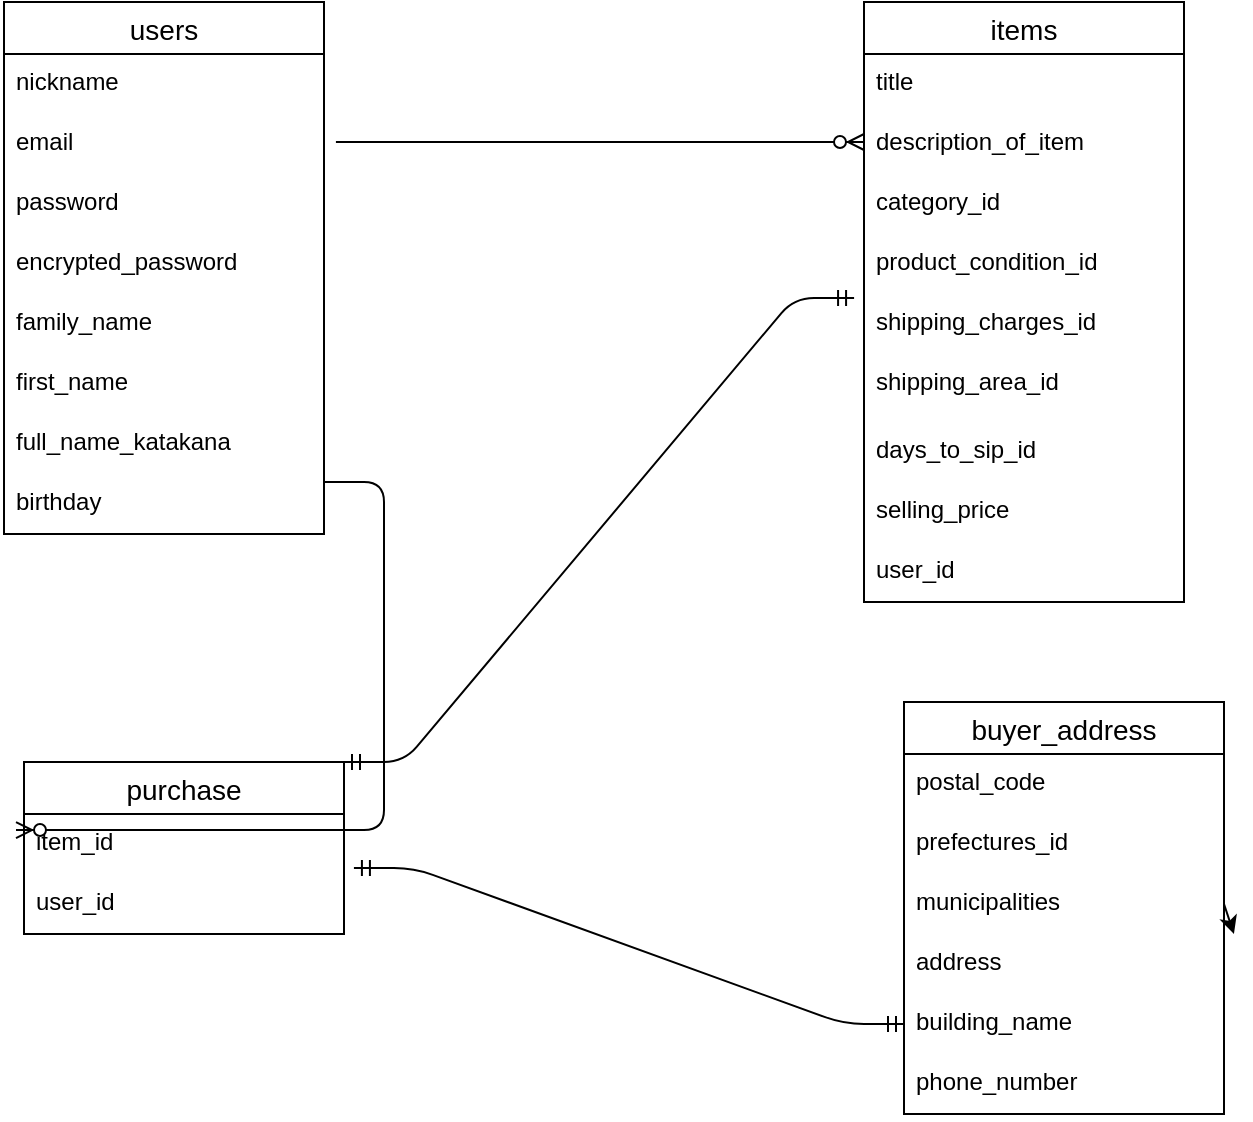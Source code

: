 <mxfile version="13.6.5" pages="2">
    <diagram id="2MqxQze_lYjrvM37FgaJ" name="ページ1">
        <mxGraphModel dx="894" dy="573" grid="1" gridSize="10" guides="1" tooltips="1" connect="1" arrows="1" fold="1" page="1" pageScale="1" pageWidth="827" pageHeight="1169" math="0" shadow="0">
            <root>
                <mxCell id="0"/>
                <mxCell id="1" parent="0"/>
                <mxCell id="28" value="" style="fontSize=12;html=1;endArrow=ERzeroToMany;endFill=1;exitX=0.922;exitY=0;exitDx=0;exitDy=0;exitPerimeter=0;" edge="1" parent="1">
                    <mxGeometry width="100" height="100" relative="1" as="geometry">
                        <mxPoint x="245.96" y="160" as="sourcePoint"/>
                        <mxPoint x="510" y="160" as="targetPoint"/>
                    </mxGeometry>
                </mxCell>
                <mxCell id="41" value="users" style="swimlane;fontStyle=0;childLayout=stackLayout;horizontal=1;startSize=26;horizontalStack=0;resizeParent=1;resizeParentMax=0;resizeLast=0;collapsible=1;marginBottom=0;align=center;fontSize=14;" vertex="1" parent="1">
                    <mxGeometry x="80" y="90" width="160" height="266" as="geometry"/>
                </mxCell>
                <mxCell id="42" value="nickname" style="text;strokeColor=none;fillColor=none;spacingLeft=4;spacingRight=4;overflow=hidden;rotatable=0;points=[[0,0.5],[1,0.5]];portConstraint=eastwest;fontSize=12;" vertex="1" parent="41">
                    <mxGeometry y="26" width="160" height="30" as="geometry"/>
                </mxCell>
                <mxCell id="43" value="email" style="text;strokeColor=none;fillColor=none;spacingLeft=4;spacingRight=4;overflow=hidden;rotatable=0;points=[[0,0.5],[1,0.5]];portConstraint=eastwest;fontSize=12;" vertex="1" parent="41">
                    <mxGeometry y="56" width="160" height="30" as="geometry"/>
                </mxCell>
                <mxCell id="44" value="password" style="text;strokeColor=none;fillColor=none;spacingLeft=4;spacingRight=4;overflow=hidden;rotatable=0;points=[[0,0.5],[1,0.5]];portConstraint=eastwest;fontSize=12;" vertex="1" parent="41">
                    <mxGeometry y="86" width="160" height="30" as="geometry"/>
                </mxCell>
                <mxCell id="lTR8VRof1hblGznvafSS-89" value="encrypted_password" style="text;strokeColor=none;fillColor=none;spacingLeft=4;spacingRight=4;overflow=hidden;rotatable=0;points=[[0,0.5],[1,0.5]];portConstraint=eastwest;fontSize=12;" vertex="1" parent="41">
                    <mxGeometry y="116" width="160" height="30" as="geometry"/>
                </mxCell>
                <mxCell id="lTR8VRof1hblGznvafSS-91" value="family_name" style="text;strokeColor=none;fillColor=none;spacingLeft=4;spacingRight=4;overflow=hidden;rotatable=0;points=[[0,0.5],[1,0.5]];portConstraint=eastwest;fontSize=12;" vertex="1" parent="41">
                    <mxGeometry y="146" width="160" height="30" as="geometry"/>
                </mxCell>
                <mxCell id="lTR8VRof1hblGznvafSS-92" value="first_name" style="text;strokeColor=none;fillColor=none;spacingLeft=4;spacingRight=4;overflow=hidden;rotatable=0;points=[[0,0.5],[1,0.5]];portConstraint=eastwest;fontSize=12;" vertex="1" parent="41">
                    <mxGeometry y="176" width="160" height="30" as="geometry"/>
                </mxCell>
                <mxCell id="lTR8VRof1hblGznvafSS-61" value="full_name_katakana" style="text;strokeColor=none;fillColor=none;spacingLeft=4;spacingRight=4;overflow=hidden;rotatable=0;points=[[0,0.5],[1,0.5]];portConstraint=eastwest;fontSize=12;" vertex="1" parent="41">
                    <mxGeometry y="206" width="160" height="30" as="geometry"/>
                </mxCell>
                <mxCell id="lTR8VRof1hblGznvafSS-90" value="birthday" style="text;strokeColor=none;fillColor=none;spacingLeft=4;spacingRight=4;overflow=hidden;rotatable=0;points=[[0,0.5],[1,0.5]];portConstraint=eastwest;fontSize=12;" vertex="1" parent="41">
                    <mxGeometry y="236" width="160" height="30" as="geometry"/>
                </mxCell>
                <mxCell id="45" value="items" style="swimlane;fontStyle=0;childLayout=stackLayout;horizontal=1;startSize=26;horizontalStack=0;resizeParent=1;resizeParentMax=0;resizeLast=0;collapsible=1;marginBottom=0;align=center;fontSize=14;" vertex="1" parent="1">
                    <mxGeometry x="510" y="90" width="160" height="300" as="geometry"/>
                </mxCell>
                <mxCell id="46" value="title" style="text;strokeColor=none;fillColor=none;spacingLeft=4;spacingRight=4;overflow=hidden;rotatable=0;points=[[0,0.5],[1,0.5]];portConstraint=eastwest;fontSize=12;" vertex="1" parent="45">
                    <mxGeometry y="26" width="160" height="30" as="geometry"/>
                </mxCell>
                <mxCell id="lTR8VRof1hblGznvafSS-76" value="description_of_item" style="text;strokeColor=none;fillColor=none;spacingLeft=4;spacingRight=4;overflow=hidden;rotatable=0;points=[[0,0.5],[1,0.5]];portConstraint=eastwest;fontSize=12;" vertex="1" parent="45">
                    <mxGeometry y="56" width="160" height="30" as="geometry"/>
                </mxCell>
                <mxCell id="lTR8VRof1hblGznvafSS-77" value="category_id" style="text;strokeColor=none;fillColor=none;spacingLeft=4;spacingRight=4;overflow=hidden;rotatable=0;points=[[0,0.5],[1,0.5]];portConstraint=eastwest;fontSize=12;" vertex="1" parent="45">
                    <mxGeometry y="86" width="160" height="30" as="geometry"/>
                </mxCell>
                <mxCell id="47" value="product_condition_id" style="text;strokeColor=none;fillColor=none;spacingLeft=4;spacingRight=4;overflow=hidden;rotatable=0;points=[[0,0.5],[1,0.5]];portConstraint=eastwest;fontSize=12;" vertex="1" parent="45">
                    <mxGeometry y="116" width="160" height="30" as="geometry"/>
                </mxCell>
                <mxCell id="lTR8VRof1hblGznvafSS-81" value="shipping_charges_id" style="text;strokeColor=none;fillColor=none;spacingLeft=4;spacingRight=4;overflow=hidden;rotatable=0;points=[[0,0.5],[1,0.5]];portConstraint=eastwest;fontSize=12;" vertex="1" parent="45">
                    <mxGeometry y="146" width="160" height="30" as="geometry"/>
                </mxCell>
                <mxCell id="lTR8VRof1hblGznvafSS-83" value="shipping_area_id" style="text;strokeColor=none;fillColor=none;spacingLeft=4;spacingRight=4;overflow=hidden;rotatable=0;points=[[0,0.5],[1,0.5]];portConstraint=eastwest;fontSize=12;" vertex="1" parent="45">
                    <mxGeometry y="176" width="160" height="34" as="geometry"/>
                </mxCell>
                <mxCell id="lTR8VRof1hblGznvafSS-84" value="days_to_sip_id" style="text;strokeColor=none;fillColor=none;spacingLeft=4;spacingRight=4;overflow=hidden;rotatable=0;points=[[0,0.5],[1,0.5]];portConstraint=eastwest;fontSize=12;" vertex="1" parent="45">
                    <mxGeometry y="210" width="160" height="30" as="geometry"/>
                </mxCell>
                <mxCell id="lTR8VRof1hblGznvafSS-85" value="selling_price" style="text;strokeColor=none;fillColor=none;spacingLeft=4;spacingRight=4;overflow=hidden;rotatable=0;points=[[0,0.5],[1,0.5]];portConstraint=eastwest;fontSize=12;" vertex="1" parent="45">
                    <mxGeometry y="240" width="160" height="30" as="geometry"/>
                </mxCell>
                <mxCell id="48" value="user_id&#10;" style="text;strokeColor=none;fillColor=none;spacingLeft=4;spacingRight=4;overflow=hidden;rotatable=0;points=[[0,0.5],[1,0.5]];portConstraint=eastwest;fontSize=12;" vertex="1" parent="45">
                    <mxGeometry y="270" width="160" height="30" as="geometry"/>
                </mxCell>
                <mxCell id="lTR8VRof1hblGznvafSS-67" value="" style="edgeStyle=entityRelationEdgeStyle;fontSize=12;html=1;endArrow=ERmandOne;startArrow=ERmandOne;exitX=1.031;exitY=-0.1;exitDx=0;exitDy=0;exitPerimeter=0;entryX=0;entryY=0.5;entryDx=0;entryDy=0;" edge="1" parent="1" source="lTR8VRof1hblGznvafSS-50" target="lTR8VRof1hblGznvafSS-59">
                    <mxGeometry width="100" height="100" relative="1" as="geometry">
                        <mxPoint x="340" y="448" as="sourcePoint"/>
                        <mxPoint x="440" y="348" as="targetPoint"/>
                    </mxGeometry>
                </mxCell>
                <mxCell id="lTR8VRof1hblGznvafSS-49" value="purchase" style="swimlane;fontStyle=0;childLayout=stackLayout;horizontal=1;startSize=26;horizontalStack=0;resizeParent=1;resizeParentMax=0;resizeLast=0;collapsible=1;marginBottom=0;align=center;fontSize=14;" vertex="1" parent="1">
                    <mxGeometry x="90" y="470" width="160" height="86" as="geometry"/>
                </mxCell>
                <mxCell id="lTR8VRof1hblGznvafSS-51" value="item_id" style="text;strokeColor=none;fillColor=none;spacingLeft=4;spacingRight=4;overflow=hidden;rotatable=0;points=[[0,0.5],[1,0.5]];portConstraint=eastwest;fontSize=12;" vertex="1" parent="lTR8VRof1hblGznvafSS-49">
                    <mxGeometry y="26" width="160" height="30" as="geometry"/>
                </mxCell>
                <mxCell id="lTR8VRof1hblGznvafSS-50" value="user_id" style="text;strokeColor=none;fillColor=none;spacingLeft=4;spacingRight=4;overflow=hidden;rotatable=0;points=[[0,0.5],[1,0.5]];portConstraint=eastwest;fontSize=12;" vertex="1" parent="lTR8VRof1hblGznvafSS-49">
                    <mxGeometry y="56" width="160" height="30" as="geometry"/>
                </mxCell>
                <mxCell id="lTR8VRof1hblGznvafSS-87" value="" style="edgeStyle=entityRelationEdgeStyle;fontSize=12;html=1;endArrow=ERmandOne;startArrow=ERmandOne;exitX=1;exitY=0;exitDx=0;exitDy=0;entryX=-0.031;entryY=0.067;entryDx=0;entryDy=0;entryPerimeter=0;" edge="1" parent="1" source="lTR8VRof1hblGznvafSS-49" target="lTR8VRof1hblGznvafSS-81">
                    <mxGeometry width="100" height="100" relative="1" as="geometry">
                        <mxPoint x="320" y="350" as="sourcePoint"/>
                        <mxPoint x="420" y="250" as="targetPoint"/>
                    </mxGeometry>
                </mxCell>
                <mxCell id="lTR8VRof1hblGznvafSS-53" value="buyer_address" style="swimlane;fontStyle=0;childLayout=stackLayout;horizontal=1;startSize=26;horizontalStack=0;resizeParent=1;resizeParentMax=0;resizeLast=0;collapsible=1;marginBottom=0;align=center;fontSize=14;swimlaneFillColor=none;" vertex="1" parent="1">
                    <mxGeometry x="530" y="440" width="160" height="206" as="geometry"/>
                </mxCell>
                <mxCell id="lTR8VRof1hblGznvafSS-54" value="postal_code" style="text;strokeColor=none;fillColor=none;spacingLeft=4;spacingRight=4;overflow=hidden;rotatable=0;points=[[0,0.5],[1,0.5]];portConstraint=eastwest;fontSize=12;" vertex="1" parent="lTR8VRof1hblGznvafSS-53">
                    <mxGeometry y="26" width="160" height="30" as="geometry"/>
                </mxCell>
                <mxCell id="lTR8VRof1hblGznvafSS-93" value="prefectures_id" style="text;strokeColor=none;fillColor=none;spacingLeft=4;spacingRight=4;overflow=hidden;rotatable=0;points=[[0,0.5],[1,0.5]];portConstraint=eastwest;fontSize=12;" vertex="1" parent="lTR8VRof1hblGznvafSS-53">
                    <mxGeometry y="56" width="160" height="30" as="geometry"/>
                </mxCell>
                <mxCell id="lTR8VRof1hblGznvafSS-55" value="municipalities" style="text;strokeColor=none;fillColor=none;spacingLeft=4;spacingRight=4;overflow=hidden;rotatable=0;points=[[0,0.5],[1,0.5]];portConstraint=eastwest;fontSize=12;" vertex="1" parent="lTR8VRof1hblGznvafSS-53">
                    <mxGeometry y="86" width="160" height="30" as="geometry"/>
                </mxCell>
                <mxCell id="lTR8VRof1hblGznvafSS-56" value="address" style="text;strokeColor=none;fillColor=none;spacingLeft=4;spacingRight=4;overflow=hidden;rotatable=0;points=[[0,0.5],[1,0.5]];portConstraint=eastwest;fontSize=12;" vertex="1" parent="lTR8VRof1hblGznvafSS-53">
                    <mxGeometry y="116" width="160" height="30" as="geometry"/>
                </mxCell>
                <mxCell id="lTR8VRof1hblGznvafSS-59" value="building_name" style="text;strokeColor=none;fillColor=none;spacingLeft=4;spacingRight=4;overflow=hidden;rotatable=0;points=[[0,0.5],[1,0.5]];portConstraint=eastwest;fontSize=12;" vertex="1" parent="lTR8VRof1hblGznvafSS-53">
                    <mxGeometry y="146" width="160" height="30" as="geometry"/>
                </mxCell>
                <mxCell id="lTR8VRof1hblGznvafSS-60" value="phone_number" style="text;strokeColor=none;fillColor=none;spacingLeft=4;spacingRight=4;overflow=hidden;rotatable=0;points=[[0,0.5],[1,0.5]];portConstraint=eastwest;fontSize=12;" vertex="1" parent="lTR8VRof1hblGznvafSS-53">
                    <mxGeometry y="176" width="160" height="30" as="geometry"/>
                </mxCell>
                <mxCell id="lTR8VRof1hblGznvafSS-57" style="edgeStyle=none;rounded=0;orthogonalLoop=1;jettySize=auto;html=1;exitX=1;exitY=0.5;exitDx=0;exitDy=0;entryX=1.031;entryY=1;entryDx=0;entryDy=0;entryPerimeter=0;" edge="1" parent="lTR8VRof1hblGznvafSS-53" source="lTR8VRof1hblGznvafSS-55" target="lTR8VRof1hblGznvafSS-55">
                    <mxGeometry relative="1" as="geometry"/>
                </mxCell>
                <mxCell id="lTR8VRof1hblGznvafSS-97" value="" style="edgeStyle=entityRelationEdgeStyle;fontSize=12;html=1;endArrow=ERzeroToMany;endFill=1;entryX=-0.025;entryY=0.267;entryDx=0;entryDy=0;entryPerimeter=0;" edge="1" parent="1" target="lTR8VRof1hblGznvafSS-51">
                    <mxGeometry width="100" height="100" relative="1" as="geometry">
                        <mxPoint x="240" y="330" as="sourcePoint"/>
                        <mxPoint x="80" y="500" as="targetPoint"/>
                    </mxGeometry>
                </mxCell>
            </root>
        </mxGraphModel>
    </diagram>
    <diagram id="JP00mxtPa8E7oO5ewkg2" name="ページ2">
        <mxGraphModel dx="730" dy="573" grid="1" gridSize="10" guides="1" tooltips="1" connect="1" arrows="1" fold="1" page="1" pageScale="1" pageWidth="827" pageHeight="1169" math="0" shadow="0">
            <root>
                <mxCell id="aVn_iYC1UvZHqgqgUwHY-0"/>
                <mxCell id="aVn_iYC1UvZHqgqgUwHY-1" parent="aVn_iYC1UvZHqgqgUwHY-0"/>
            </root>
        </mxGraphModel>
    </diagram>
</mxfile>